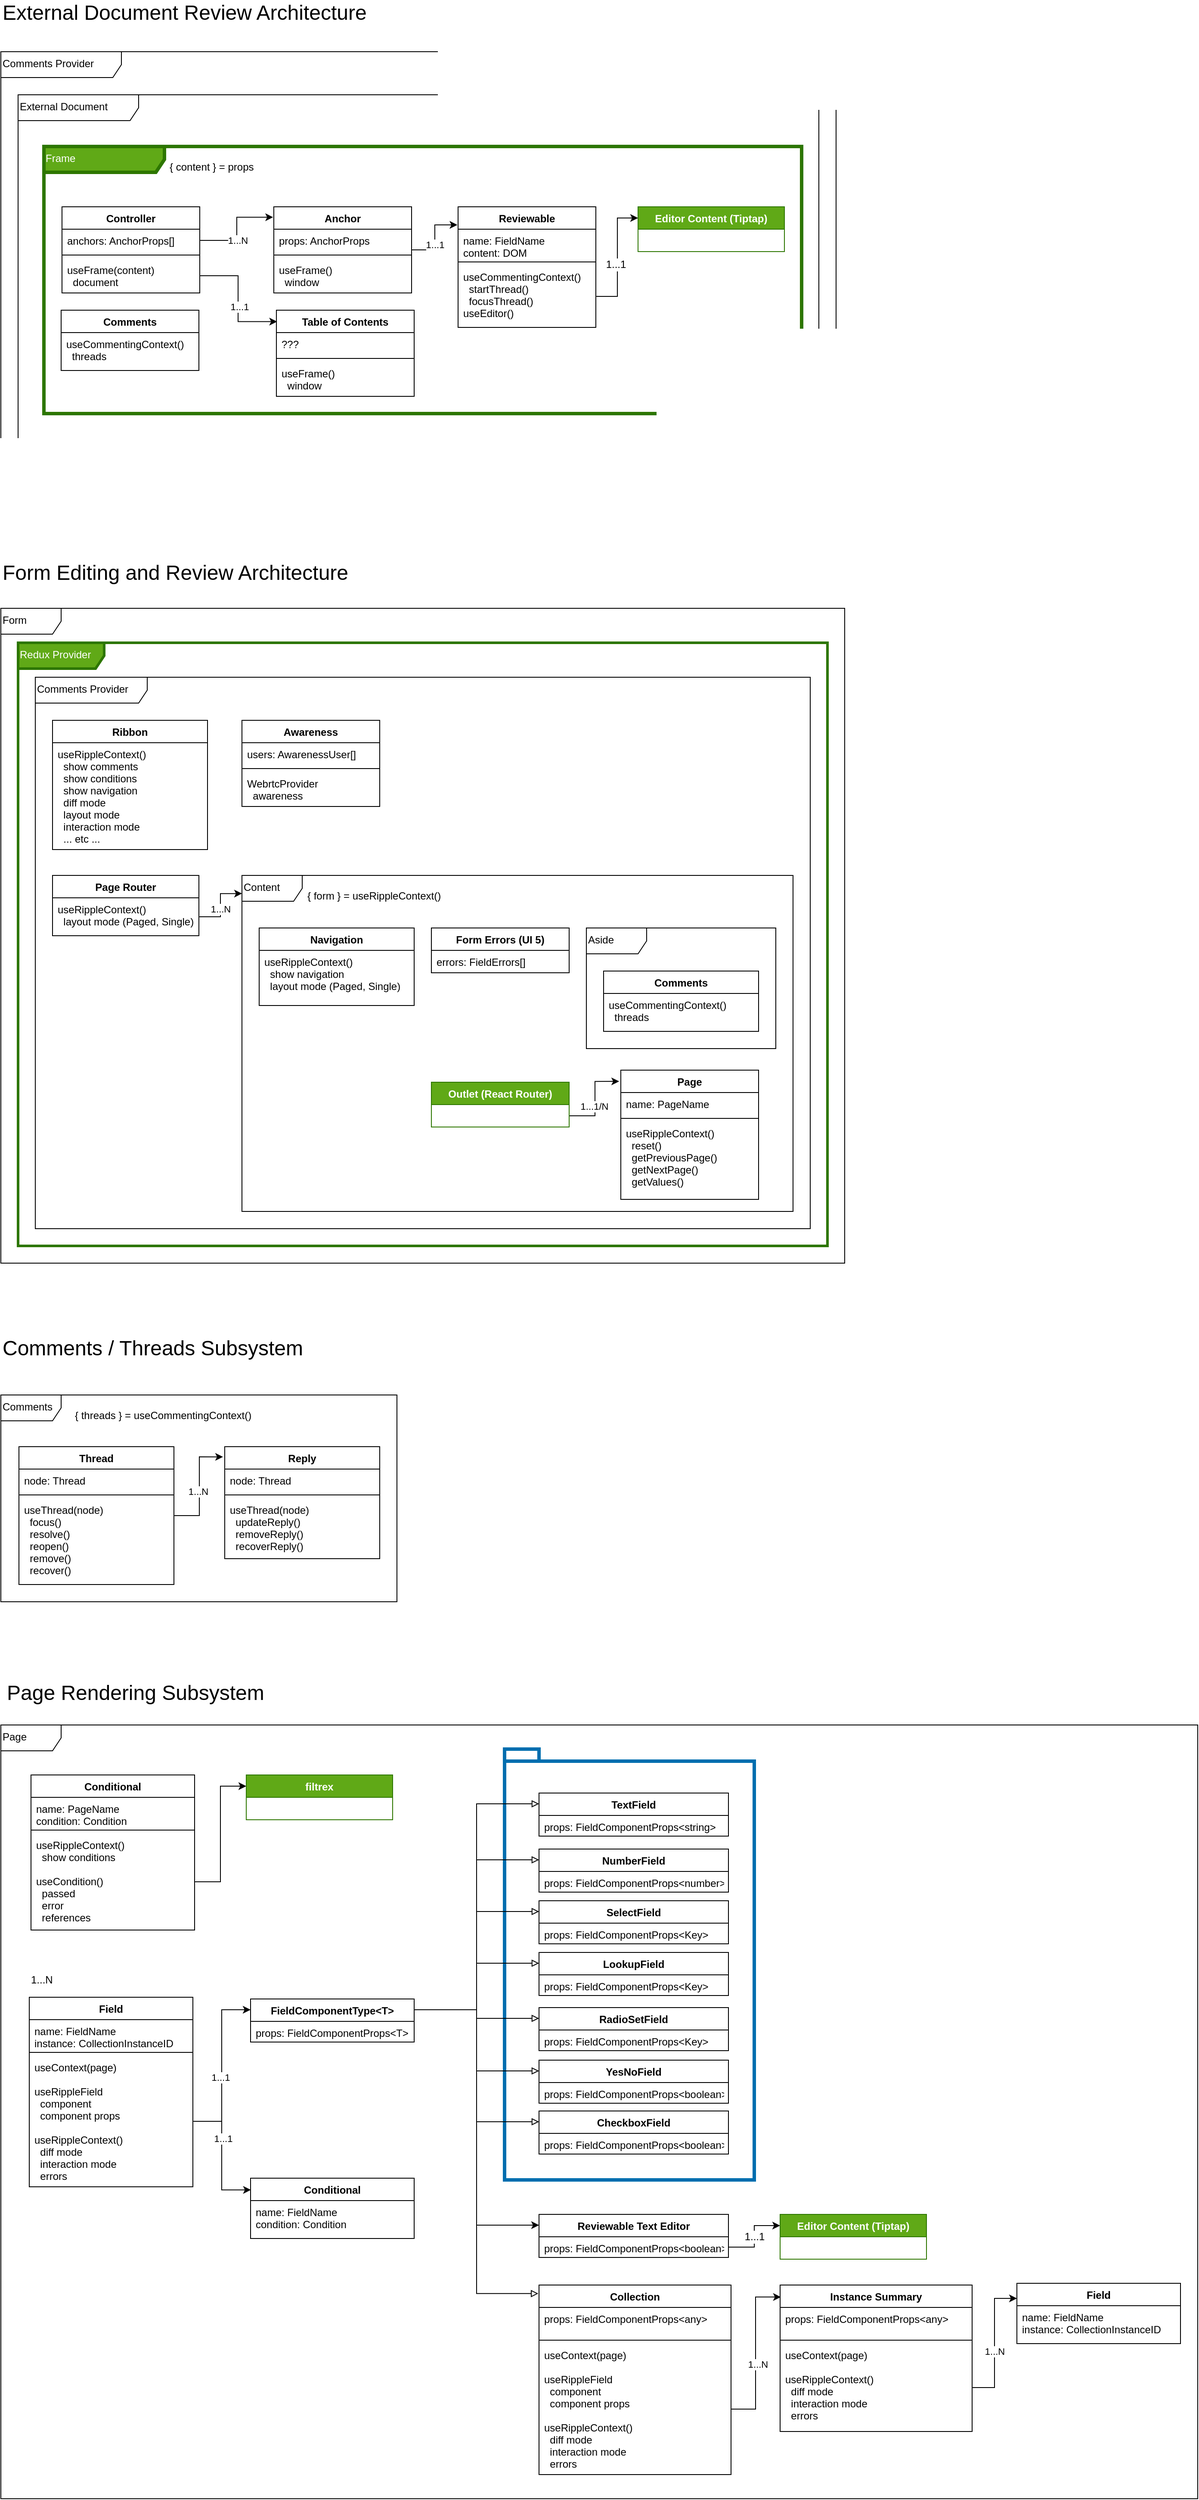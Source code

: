 <mxfile version="15.2.7" type="device"><diagram id="C5RBs43oDa-KdzZeNtuy" name="Page-1"><mxGraphModel dx="4740" dy="2740" grid="1" gridSize="10" guides="1" tooltips="1" connect="1" arrows="1" fold="1" page="1" pageScale="1" pageWidth="827" pageHeight="1169" background="none" math="0" shadow="0"><root><mxCell id="WIyWlLk6GJQsqaUBKTNV-0"/><mxCell id="WIyWlLk6GJQsqaUBKTNV-1" parent="WIyWlLk6GJQsqaUBKTNV-0"/><mxCell id="ZjTMR5Ho5uTUKpfDbm1k-200" value="Page" style="shape=umlFrame;whiteSpace=wrap;html=1;align=left;verticalAlign=top;width=70;height=30;" vertex="1" parent="WIyWlLk6GJQsqaUBKTNV-1"><mxGeometry x="30" y="2072" width="1390" height="898" as="geometry"/></mxCell><mxCell id="ZjTMR5Ho5uTUKpfDbm1k-82" value="Form" style="shape=umlFrame;whiteSpace=wrap;html=1;align=left;verticalAlign=top;width=70;height=30;" vertex="1" parent="WIyWlLk6GJQsqaUBKTNV-1"><mxGeometry x="30" y="776" width="980" height="760" as="geometry"/></mxCell><mxCell id="ZjTMR5Ho5uTUKpfDbm1k-89" value="Redux Provider" style="shape=umlFrame;whiteSpace=wrap;html=1;align=left;verticalAlign=top;width=100;height=30;fillColor=#60a917;strokeColor=#2D7600;fontColor=#ffffff;strokeWidth=3;" vertex="1" parent="WIyWlLk6GJQsqaUBKTNV-1"><mxGeometry x="50" y="816" width="940" height="700" as="geometry"/></mxCell><mxCell id="ZjTMR5Ho5uTUKpfDbm1k-90" value="Comments Provider" style="shape=umlFrame;whiteSpace=wrap;html=1;align=left;verticalAlign=top;width=130;height=30;" vertex="1" parent="WIyWlLk6GJQsqaUBKTNV-1"><mxGeometry x="70" y="856" width="900" height="640" as="geometry"/></mxCell><mxCell id="ZjTMR5Ho5uTUKpfDbm1k-80" value="Content" style="shape=umlFrame;whiteSpace=wrap;html=1;align=left;verticalAlign=top;width=70;height=30;" vertex="1" parent="WIyWlLk6GJQsqaUBKTNV-1"><mxGeometry x="310" y="1086" width="640" height="390" as="geometry"/></mxCell><mxCell id="ZjTMR5Ho5uTUKpfDbm1k-152" value="Research UI" style="shape=folder;fontStyle=1;spacingTop=10;tabWidth=40;tabHeight=14;tabPosition=left;html=1;strokeWidth=4;align=left;verticalAlign=top;fillColor=none;strokeColor=#006EAF;fontColor=#ffffff;" vertex="1" parent="WIyWlLk6GJQsqaUBKTNV-1"><mxGeometry x="615" y="2100" width="290" height="500" as="geometry"/></mxCell><mxCell id="ZjTMR5Ho5uTUKpfDbm1k-56" value="Comments Provider" style="shape=umlFrame;whiteSpace=wrap;html=1;align=left;verticalAlign=top;width=140;height=30;" vertex="1" parent="WIyWlLk6GJQsqaUBKTNV-1"><mxGeometry x="30" y="130" width="970" height="520" as="geometry"/></mxCell><mxCell id="ZjTMR5Ho5uTUKpfDbm1k-34" value="External Document" style="shape=umlFrame;whiteSpace=wrap;html=1;align=left;verticalAlign=top;width=140;height=30;" vertex="1" parent="WIyWlLk6GJQsqaUBKTNV-1"><mxGeometry x="50" y="180" width="930" height="450" as="geometry"/></mxCell><mxCell id="ZjTMR5Ho5uTUKpfDbm1k-36" value="Frame" style="shape=umlFrame;whiteSpace=wrap;html=1;align=left;verticalAlign=top;width=140;height=30;fillColor=#60a917;strokeColor=#2D7600;fontColor=#ffffff;strokeWidth=4;swimlaneFillColor=none;" vertex="1" parent="WIyWlLk6GJQsqaUBKTNV-1"><mxGeometry x="80" y="240" width="880" height="310" as="geometry"/></mxCell><mxCell id="ZjTMR5Ho5uTUKpfDbm1k-32" value="Comments" style="shape=umlFrame;whiteSpace=wrap;html=1;align=left;verticalAlign=top;width=70;height=30;" vertex="1" parent="WIyWlLk6GJQsqaUBKTNV-1"><mxGeometry x="30" y="1689" width="460" height="240" as="geometry"/></mxCell><mxCell id="ZjTMR5Ho5uTUKpfDbm1k-54" style="edgeStyle=orthogonalEdgeStyle;rounded=0;orthogonalLoop=1;jettySize=auto;html=1;entryX=-0.005;entryY=0.15;entryDx=0;entryDy=0;entryPerimeter=0;" edge="1" parent="WIyWlLk6GJQsqaUBKTNV-1" source="ZjTMR5Ho5uTUKpfDbm1k-8" target="ZjTMR5Ho5uTUKpfDbm1k-50"><mxGeometry relative="1" as="geometry"/></mxCell><mxCell id="ZjTMR5Ho5uTUKpfDbm1k-55" value="1...1" style="edgeLabel;html=1;align=center;verticalAlign=middle;resizable=0;points=[];" vertex="1" connectable="0" parent="ZjTMR5Ho5uTUKpfDbm1k-54"><mxGeometry x="-0.199" relative="1" as="geometry"><mxPoint as="offset"/></mxGeometry></mxCell><mxCell id="ZjTMR5Ho5uTUKpfDbm1k-8" value="Anchor" style="swimlane;fontStyle=1;align=center;verticalAlign=top;childLayout=stackLayout;horizontal=1;startSize=26;horizontalStack=0;resizeParent=1;resizeParentMax=0;resizeLast=0;collapsible=1;marginBottom=0;" vertex="1" parent="WIyWlLk6GJQsqaUBKTNV-1"><mxGeometry x="347" y="310" width="160" height="100" as="geometry"/></mxCell><mxCell id="ZjTMR5Ho5uTUKpfDbm1k-9" value="props: AnchorProps" style="text;strokeColor=none;fillColor=none;align=left;verticalAlign=top;spacingLeft=4;spacingRight=4;overflow=hidden;rotatable=0;points=[[0,0.5],[1,0.5]];portConstraint=eastwest;" vertex="1" parent="ZjTMR5Ho5uTUKpfDbm1k-8"><mxGeometry y="26" width="160" height="26" as="geometry"/></mxCell><mxCell id="ZjTMR5Ho5uTUKpfDbm1k-10" value="" style="line;strokeWidth=1;fillColor=none;align=left;verticalAlign=middle;spacingTop=-1;spacingLeft=3;spacingRight=3;rotatable=0;labelPosition=right;points=[];portConstraint=eastwest;" vertex="1" parent="ZjTMR5Ho5uTUKpfDbm1k-8"><mxGeometry y="52" width="160" height="8" as="geometry"/></mxCell><mxCell id="ZjTMR5Ho5uTUKpfDbm1k-11" value="useFrame()&#10;  window&#10;" style="text;strokeColor=none;fillColor=none;align=left;verticalAlign=top;spacingLeft=4;spacingRight=4;overflow=hidden;rotatable=0;points=[[0,0.5],[1,0.5]];portConstraint=eastwest;" vertex="1" parent="ZjTMR5Ho5uTUKpfDbm1k-8"><mxGeometry y="60" width="160" height="40" as="geometry"/></mxCell><mxCell id="ZjTMR5Ho5uTUKpfDbm1k-14" value="Awareness" style="swimlane;fontStyle=1;align=center;verticalAlign=top;childLayout=stackLayout;horizontal=1;startSize=26;horizontalStack=0;resizeParent=1;resizeParentMax=0;resizeLast=0;collapsible=1;marginBottom=0;" vertex="1" parent="WIyWlLk6GJQsqaUBKTNV-1"><mxGeometry x="310" y="906" width="160" height="100" as="geometry"/></mxCell><mxCell id="ZjTMR5Ho5uTUKpfDbm1k-15" value="users: AwarenessUser[]" style="text;strokeColor=none;fillColor=none;align=left;verticalAlign=top;spacingLeft=4;spacingRight=4;overflow=hidden;rotatable=0;points=[[0,0.5],[1,0.5]];portConstraint=eastwest;" vertex="1" parent="ZjTMR5Ho5uTUKpfDbm1k-14"><mxGeometry y="26" width="160" height="26" as="geometry"/></mxCell><mxCell id="ZjTMR5Ho5uTUKpfDbm1k-16" value="" style="line;strokeWidth=1;fillColor=none;align=left;verticalAlign=middle;spacingTop=-1;spacingLeft=3;spacingRight=3;rotatable=0;labelPosition=right;points=[];portConstraint=eastwest;" vertex="1" parent="ZjTMR5Ho5uTUKpfDbm1k-14"><mxGeometry y="52" width="160" height="8" as="geometry"/></mxCell><mxCell id="ZjTMR5Ho5uTUKpfDbm1k-17" value="WebrtcProvider&#10;  awareness" style="text;strokeColor=none;fillColor=none;align=left;verticalAlign=top;spacingLeft=4;spacingRight=4;overflow=hidden;rotatable=0;points=[[0,0.5],[1,0.5]];portConstraint=eastwest;" vertex="1" parent="ZjTMR5Ho5uTUKpfDbm1k-14"><mxGeometry y="60" width="160" height="40" as="geometry"/></mxCell><mxCell id="ZjTMR5Ho5uTUKpfDbm1k-30" style="edgeStyle=orthogonalEdgeStyle;rounded=0;orthogonalLoop=1;jettySize=auto;html=1;entryX=-0.011;entryY=0.091;entryDx=0;entryDy=0;entryPerimeter=0;" edge="1" parent="WIyWlLk6GJQsqaUBKTNV-1" source="ZjTMR5Ho5uTUKpfDbm1k-22" target="ZjTMR5Ho5uTUKpfDbm1k-26"><mxGeometry relative="1" as="geometry"/></mxCell><mxCell id="ZjTMR5Ho5uTUKpfDbm1k-31" value="1...N" style="edgeLabel;html=1;align=center;verticalAlign=middle;resizable=0;points=[];" vertex="1" connectable="0" parent="ZjTMR5Ho5uTUKpfDbm1k-30"><mxGeometry x="-0.085" y="2" relative="1" as="geometry"><mxPoint as="offset"/></mxGeometry></mxCell><mxCell id="ZjTMR5Ho5uTUKpfDbm1k-22" value="Thread" style="swimlane;fontStyle=1;align=center;verticalAlign=top;childLayout=stackLayout;horizontal=1;startSize=26;horizontalStack=0;resizeParent=1;resizeParentMax=0;resizeLast=0;collapsible=1;marginBottom=0;" vertex="1" parent="WIyWlLk6GJQsqaUBKTNV-1"><mxGeometry x="51" y="1749" width="180" height="160" as="geometry"><mxRectangle x="150" y="585" width="160" height="26" as="alternateBounds"/></mxGeometry></mxCell><mxCell id="ZjTMR5Ho5uTUKpfDbm1k-23" value="node: Thread" style="text;strokeColor=none;fillColor=none;align=left;verticalAlign=top;spacingLeft=4;spacingRight=4;overflow=hidden;rotatable=0;points=[[0,0.5],[1,0.5]];portConstraint=eastwest;" vertex="1" parent="ZjTMR5Ho5uTUKpfDbm1k-22"><mxGeometry y="26" width="180" height="26" as="geometry"/></mxCell><mxCell id="ZjTMR5Ho5uTUKpfDbm1k-24" value="" style="line;strokeWidth=1;fillColor=none;align=left;verticalAlign=middle;spacingTop=-1;spacingLeft=3;spacingRight=3;rotatable=0;labelPosition=right;points=[];portConstraint=eastwest;" vertex="1" parent="ZjTMR5Ho5uTUKpfDbm1k-22"><mxGeometry y="52" width="180" height="8" as="geometry"/></mxCell><mxCell id="ZjTMR5Ho5uTUKpfDbm1k-25" value="useThread(node)&#10;  focus()&#10;  resolve()&#10;  reopen()&#10;  remove()&#10;  recover()" style="text;strokeColor=none;fillColor=none;align=left;verticalAlign=top;spacingLeft=4;spacingRight=4;overflow=hidden;rotatable=0;points=[[0,0.5],[1,0.5]];portConstraint=eastwest;" vertex="1" parent="ZjTMR5Ho5uTUKpfDbm1k-22"><mxGeometry y="60" width="180" height="100" as="geometry"/></mxCell><mxCell id="ZjTMR5Ho5uTUKpfDbm1k-26" value="Reply" style="swimlane;fontStyle=1;align=center;verticalAlign=top;childLayout=stackLayout;horizontal=1;startSize=26;horizontalStack=0;resizeParent=1;resizeParentMax=0;resizeLast=0;collapsible=1;marginBottom=0;" vertex="1" parent="WIyWlLk6GJQsqaUBKTNV-1"><mxGeometry x="290" y="1749" width="180" height="130" as="geometry"><mxRectangle x="150" y="585" width="160" height="26" as="alternateBounds"/></mxGeometry></mxCell><mxCell id="ZjTMR5Ho5uTUKpfDbm1k-27" value="node: Thread" style="text;strokeColor=none;fillColor=none;align=left;verticalAlign=top;spacingLeft=4;spacingRight=4;overflow=hidden;rotatable=0;points=[[0,0.5],[1,0.5]];portConstraint=eastwest;" vertex="1" parent="ZjTMR5Ho5uTUKpfDbm1k-26"><mxGeometry y="26" width="180" height="26" as="geometry"/></mxCell><mxCell id="ZjTMR5Ho5uTUKpfDbm1k-28" value="" style="line;strokeWidth=1;fillColor=none;align=left;verticalAlign=middle;spacingTop=-1;spacingLeft=3;spacingRight=3;rotatable=0;labelPosition=right;points=[];portConstraint=eastwest;" vertex="1" parent="ZjTMR5Ho5uTUKpfDbm1k-26"><mxGeometry y="52" width="180" height="8" as="geometry"/></mxCell><mxCell id="ZjTMR5Ho5uTUKpfDbm1k-29" value="useThread(node)&#10;  updateReply()&#10;  removeReply()&#10;  recoverReply()" style="text;strokeColor=none;fillColor=none;align=left;verticalAlign=top;spacingLeft=4;spacingRight=4;overflow=hidden;rotatable=0;points=[[0,0.5],[1,0.5]];portConstraint=eastwest;" vertex="1" parent="ZjTMR5Ho5uTUKpfDbm1k-26"><mxGeometry y="60" width="180" height="70" as="geometry"/></mxCell><mxCell id="ZjTMR5Ho5uTUKpfDbm1k-33" value="{ threads } = useCommentingContext()&#10;" style="text;strokeColor=none;fillColor=none;align=left;verticalAlign=top;spacingLeft=4;spacingRight=4;overflow=hidden;rotatable=0;points=[[0,0.5],[1,0.5]];portConstraint=eastwest;" vertex="1" parent="WIyWlLk6GJQsqaUBKTNV-1"><mxGeometry x="110" y="1699" width="220" height="30" as="geometry"/></mxCell><mxCell id="ZjTMR5Ho5uTUKpfDbm1k-37" value="Controller" style="swimlane;fontStyle=1;align=center;verticalAlign=top;childLayout=stackLayout;horizontal=1;startSize=26;horizontalStack=0;resizeParent=1;resizeParentMax=0;resizeLast=0;collapsible=1;marginBottom=0;" vertex="1" parent="WIyWlLk6GJQsqaUBKTNV-1"><mxGeometry x="101" y="310" width="160" height="100" as="geometry"/></mxCell><mxCell id="ZjTMR5Ho5uTUKpfDbm1k-38" value="anchors: AnchorProps[]" style="text;strokeColor=none;fillColor=none;align=left;verticalAlign=top;spacingLeft=4;spacingRight=4;overflow=hidden;rotatable=0;points=[[0,0.5],[1,0.5]];portConstraint=eastwest;" vertex="1" parent="ZjTMR5Ho5uTUKpfDbm1k-37"><mxGeometry y="26" width="160" height="26" as="geometry"/></mxCell><mxCell id="ZjTMR5Ho5uTUKpfDbm1k-39" value="" style="line;strokeWidth=1;fillColor=none;align=left;verticalAlign=middle;spacingTop=-1;spacingLeft=3;spacingRight=3;rotatable=0;labelPosition=right;points=[];portConstraint=eastwest;" vertex="1" parent="ZjTMR5Ho5uTUKpfDbm1k-37"><mxGeometry y="52" width="160" height="8" as="geometry"/></mxCell><mxCell id="ZjTMR5Ho5uTUKpfDbm1k-40" value="useFrame(content)&#10;  document" style="text;strokeColor=none;fillColor=none;align=left;verticalAlign=top;spacingLeft=4;spacingRight=4;overflow=hidden;rotatable=0;points=[[0,0.5],[1,0.5]];portConstraint=eastwest;" vertex="1" parent="ZjTMR5Ho5uTUKpfDbm1k-37"><mxGeometry y="60" width="160" height="40" as="geometry"/></mxCell><mxCell id="ZjTMR5Ho5uTUKpfDbm1k-41" value="Comments" style="swimlane;fontStyle=1;align=center;verticalAlign=top;childLayout=stackLayout;horizontal=1;startSize=26;horizontalStack=0;resizeParent=1;resizeParentMax=0;resizeLast=0;collapsible=1;marginBottom=0;" vertex="1" parent="WIyWlLk6GJQsqaUBKTNV-1"><mxGeometry x="100" y="430" width="160" height="70" as="geometry"><mxRectangle x="150" y="585" width="160" height="26" as="alternateBounds"/></mxGeometry></mxCell><mxCell id="ZjTMR5Ho5uTUKpfDbm1k-44" value="useCommentingContext()&#10;  threads" style="text;strokeColor=none;fillColor=none;align=left;verticalAlign=top;spacingLeft=4;spacingRight=4;overflow=hidden;rotatable=0;points=[[0,0.5],[1,0.5]];portConstraint=eastwest;" vertex="1" parent="ZjTMR5Ho5uTUKpfDbm1k-41"><mxGeometry y="26" width="160" height="44" as="geometry"/></mxCell><mxCell id="ZjTMR5Ho5uTUKpfDbm1k-47" style="edgeStyle=orthogonalEdgeStyle;rounded=0;orthogonalLoop=1;jettySize=auto;html=1;exitX=1;exitY=0.5;exitDx=0;exitDy=0;entryX=-0.005;entryY=0.121;entryDx=0;entryDy=0;entryPerimeter=0;" edge="1" parent="WIyWlLk6GJQsqaUBKTNV-1" source="ZjTMR5Ho5uTUKpfDbm1k-38" target="ZjTMR5Ho5uTUKpfDbm1k-8"><mxGeometry relative="1" as="geometry"/></mxCell><mxCell id="ZjTMR5Ho5uTUKpfDbm1k-49" value="1...N" style="edgeLabel;html=1;align=center;verticalAlign=middle;resizable=0;points=[];" vertex="1" connectable="0" parent="ZjTMR5Ho5uTUKpfDbm1k-47"><mxGeometry x="-0.23" y="-1" relative="1" as="geometry"><mxPoint as="offset"/></mxGeometry></mxCell><mxCell id="ZjTMR5Ho5uTUKpfDbm1k-50" value="Reviewable" style="swimlane;fontStyle=1;align=center;verticalAlign=top;childLayout=stackLayout;horizontal=1;startSize=26;horizontalStack=0;resizeParent=1;resizeParentMax=0;resizeLast=0;collapsible=1;marginBottom=0;" vertex="1" parent="WIyWlLk6GJQsqaUBKTNV-1"><mxGeometry x="561" y="310" width="160" height="140" as="geometry"/></mxCell><mxCell id="ZjTMR5Ho5uTUKpfDbm1k-51" value="name: FieldName&#10;content: DOM" style="text;strokeColor=none;fillColor=none;align=left;verticalAlign=top;spacingLeft=4;spacingRight=4;overflow=hidden;rotatable=0;points=[[0,0.5],[1,0.5]];portConstraint=eastwest;" vertex="1" parent="ZjTMR5Ho5uTUKpfDbm1k-50"><mxGeometry y="26" width="160" height="34" as="geometry"/></mxCell><mxCell id="ZjTMR5Ho5uTUKpfDbm1k-52" value="" style="line;strokeWidth=1;fillColor=none;align=left;verticalAlign=middle;spacingTop=-1;spacingLeft=3;spacingRight=3;rotatable=0;labelPosition=right;points=[];portConstraint=eastwest;" vertex="1" parent="ZjTMR5Ho5uTUKpfDbm1k-50"><mxGeometry y="60" width="160" height="8" as="geometry"/></mxCell><mxCell id="ZjTMR5Ho5uTUKpfDbm1k-53" value="useCommentingContext()&#10;  startThread()&#10;  focusThread()&#10;useEditor()&#10;&#10;" style="text;strokeColor=none;fillColor=none;align=left;verticalAlign=top;spacingLeft=4;spacingRight=4;overflow=hidden;rotatable=0;points=[[0,0.5],[1,0.5]];portConstraint=eastwest;" vertex="1" parent="ZjTMR5Ho5uTUKpfDbm1k-50"><mxGeometry y="68" width="160" height="72" as="geometry"/></mxCell><mxCell id="ZjTMR5Ho5uTUKpfDbm1k-58" value="Table of Contents" style="swimlane;fontStyle=1;align=center;verticalAlign=top;childLayout=stackLayout;horizontal=1;startSize=26;horizontalStack=0;resizeParent=1;resizeParentMax=0;resizeLast=0;collapsible=1;marginBottom=0;" vertex="1" parent="WIyWlLk6GJQsqaUBKTNV-1"><mxGeometry x="350" y="430" width="160" height="100" as="geometry"/></mxCell><mxCell id="ZjTMR5Ho5uTUKpfDbm1k-59" value="???" style="text;strokeColor=none;fillColor=none;align=left;verticalAlign=top;spacingLeft=4;spacingRight=4;overflow=hidden;rotatable=0;points=[[0,0.5],[1,0.5]];portConstraint=eastwest;" vertex="1" parent="ZjTMR5Ho5uTUKpfDbm1k-58"><mxGeometry y="26" width="160" height="26" as="geometry"/></mxCell><mxCell id="ZjTMR5Ho5uTUKpfDbm1k-60" value="" style="line;strokeWidth=1;fillColor=none;align=left;verticalAlign=middle;spacingTop=-1;spacingLeft=3;spacingRight=3;rotatable=0;labelPosition=right;points=[];portConstraint=eastwest;" vertex="1" parent="ZjTMR5Ho5uTUKpfDbm1k-58"><mxGeometry y="52" width="160" height="8" as="geometry"/></mxCell><mxCell id="ZjTMR5Ho5uTUKpfDbm1k-61" value="useFrame()&#10;  window&#10;" style="text;strokeColor=none;fillColor=none;align=left;verticalAlign=top;spacingLeft=4;spacingRight=4;overflow=hidden;rotatable=0;points=[[0,0.5],[1,0.5]];portConstraint=eastwest;" vertex="1" parent="ZjTMR5Ho5uTUKpfDbm1k-58"><mxGeometry y="60" width="160" height="40" as="geometry"/></mxCell><mxCell id="ZjTMR5Ho5uTUKpfDbm1k-62" style="edgeStyle=orthogonalEdgeStyle;rounded=0;orthogonalLoop=1;jettySize=auto;html=1;entryX=0.005;entryY=0.133;entryDx=0;entryDy=0;entryPerimeter=0;" edge="1" parent="WIyWlLk6GJQsqaUBKTNV-1" source="ZjTMR5Ho5uTUKpfDbm1k-40" target="ZjTMR5Ho5uTUKpfDbm1k-58"><mxGeometry relative="1" as="geometry"/></mxCell><mxCell id="ZjTMR5Ho5uTUKpfDbm1k-63" value="1...1" style="edgeLabel;html=1;align=center;verticalAlign=middle;resizable=0;points=[];" vertex="1" connectable="0" parent="ZjTMR5Ho5uTUKpfDbm1k-62"><mxGeometry x="0.122" y="1" relative="1" as="geometry"><mxPoint as="offset"/></mxGeometry></mxCell><mxCell id="ZjTMR5Ho5uTUKpfDbm1k-64" value="{ content } = props&#10;" style="text;strokeColor=none;fillColor=none;align=left;verticalAlign=top;spacingLeft=4;spacingRight=4;overflow=hidden;rotatable=0;points=[[0,0.5],[1,0.5]];portConstraint=eastwest;" vertex="1" parent="WIyWlLk6GJQsqaUBKTNV-1"><mxGeometry x="220" y="250" width="220" height="30" as="geometry"/></mxCell><mxCell id="ZjTMR5Ho5uTUKpfDbm1k-71" value="Form Errors (UI 5)" style="swimlane;fontStyle=1;align=center;verticalAlign=top;childLayout=stackLayout;horizontal=1;startSize=26;horizontalStack=0;resizeParent=1;resizeParentMax=0;resizeLast=0;collapsible=1;marginBottom=0;" vertex="1" parent="WIyWlLk6GJQsqaUBKTNV-1"><mxGeometry x="530" y="1147" width="160" height="52" as="geometry"/></mxCell><mxCell id="ZjTMR5Ho5uTUKpfDbm1k-72" value="errors: FieldErrors[]" style="text;strokeColor=none;fillColor=none;align=left;verticalAlign=top;spacingLeft=4;spacingRight=4;overflow=hidden;rotatable=0;points=[[0,0.5],[1,0.5]];portConstraint=eastwest;" vertex="1" parent="ZjTMR5Ho5uTUKpfDbm1k-71"><mxGeometry y="26" width="160" height="26" as="geometry"/></mxCell><mxCell id="ZjTMR5Ho5uTUKpfDbm1k-166" style="edgeStyle=orthogonalEdgeStyle;rounded=0;orthogonalLoop=1;jettySize=auto;html=1;exitX=1;exitY=0.75;exitDx=0;exitDy=0;entryX=-0.012;entryY=0.087;entryDx=0;entryDy=0;endArrow=classic;endFill=1;entryPerimeter=0;" edge="1" parent="WIyWlLk6GJQsqaUBKTNV-1" source="ZjTMR5Ho5uTUKpfDbm1k-75" target="ZjTMR5Ho5uTUKpfDbm1k-194"><mxGeometry relative="1" as="geometry"><mxPoint x="740" y="1335" as="targetPoint"/></mxGeometry></mxCell><mxCell id="ZjTMR5Ho5uTUKpfDbm1k-167" value="1...1/N" style="edgeLabel;html=1;align=center;verticalAlign=middle;resizable=0;points=[];" vertex="1" connectable="0" parent="ZjTMR5Ho5uTUKpfDbm1k-166"><mxGeometry x="-0.158" y="1" relative="1" as="geometry"><mxPoint as="offset"/></mxGeometry></mxCell><mxCell id="ZjTMR5Ho5uTUKpfDbm1k-75" value="Outlet (React Router)" style="swimlane;fontStyle=1;align=center;verticalAlign=top;childLayout=stackLayout;horizontal=1;startSize=26;horizontalStack=0;resizeParent=1;resizeParentMax=0;resizeLast=0;collapsible=1;marginBottom=0;fillColor=#60a917;strokeColor=#2D7600;fontColor=#ffffff;" vertex="1" parent="WIyWlLk6GJQsqaUBKTNV-1"><mxGeometry x="530" y="1326" width="160" height="52" as="geometry"/></mxCell><mxCell id="ZjTMR5Ho5uTUKpfDbm1k-77" value="Aside" style="shape=umlFrame;whiteSpace=wrap;html=1;align=left;verticalAlign=top;width=70;height=30;" vertex="1" parent="WIyWlLk6GJQsqaUBKTNV-1"><mxGeometry x="710" y="1147" width="220" height="140" as="geometry"/></mxCell><mxCell id="ZjTMR5Ho5uTUKpfDbm1k-78" value="Comments" style="swimlane;fontStyle=1;align=center;verticalAlign=top;childLayout=stackLayout;horizontal=1;startSize=26;horizontalStack=0;resizeParent=1;resizeParentMax=0;resizeLast=0;collapsible=1;marginBottom=0;" vertex="1" parent="WIyWlLk6GJQsqaUBKTNV-1"><mxGeometry x="730" y="1197" width="180" height="70" as="geometry"><mxRectangle x="150" y="585" width="160" height="26" as="alternateBounds"/></mxGeometry></mxCell><mxCell id="ZjTMR5Ho5uTUKpfDbm1k-79" value="useCommentingContext()&#10;  threads" style="text;strokeColor=none;fillColor=none;align=left;verticalAlign=top;spacingLeft=4;spacingRight=4;overflow=hidden;rotatable=0;points=[[0,0.5],[1,0.5]];portConstraint=eastwest;" vertex="1" parent="ZjTMR5Ho5uTUKpfDbm1k-78"><mxGeometry y="26" width="180" height="44" as="geometry"/></mxCell><mxCell id="ZjTMR5Ho5uTUKpfDbm1k-81" value="{ form } = useRippleContext()" style="text;strokeColor=none;fillColor=none;align=left;verticalAlign=top;spacingLeft=4;spacingRight=4;overflow=hidden;rotatable=0;points=[[0,0.5],[1,0.5]];portConstraint=eastwest;" vertex="1" parent="WIyWlLk6GJQsqaUBKTNV-1"><mxGeometry x="380" y="1096" width="220" height="30" as="geometry"/></mxCell><mxCell id="ZjTMR5Ho5uTUKpfDbm1k-97" value="Field" style="swimlane;fontStyle=1;align=center;verticalAlign=top;childLayout=stackLayout;horizontal=1;startSize=26;horizontalStack=0;resizeParent=1;resizeParentMax=0;resizeLast=0;collapsible=1;marginBottom=0;" vertex="1" parent="WIyWlLk6GJQsqaUBKTNV-1"><mxGeometry x="63" y="2388" width="190" height="220" as="geometry"/></mxCell><mxCell id="ZjTMR5Ho5uTUKpfDbm1k-98" value="name: FieldName&#10;instance: CollectionInstanceID" style="text;strokeColor=none;fillColor=none;align=left;verticalAlign=top;spacingLeft=4;spacingRight=4;overflow=hidden;rotatable=0;points=[[0,0.5],[1,0.5]];portConstraint=eastwest;" vertex="1" parent="ZjTMR5Ho5uTUKpfDbm1k-97"><mxGeometry y="26" width="190" height="34" as="geometry"/></mxCell><mxCell id="ZjTMR5Ho5uTUKpfDbm1k-99" value="" style="line;strokeWidth=1;fillColor=none;align=left;verticalAlign=middle;spacingTop=-1;spacingLeft=3;spacingRight=3;rotatable=0;labelPosition=right;points=[];portConstraint=eastwest;" vertex="1" parent="ZjTMR5Ho5uTUKpfDbm1k-97"><mxGeometry y="60" width="190" height="8" as="geometry"/></mxCell><mxCell id="ZjTMR5Ho5uTUKpfDbm1k-100" value="useContext(page)&#10;&#10;useRippleField&#10;  component&#10;  component props&#10;&#10;useRippleContext()&#10;  diff mode&#10;  interaction mode&#10;  errors" style="text;strokeColor=none;fillColor=none;align=left;verticalAlign=top;spacingLeft=4;spacingRight=4;overflow=hidden;rotatable=0;points=[[0,0.5],[1,0.5]];portConstraint=eastwest;" vertex="1" parent="ZjTMR5Ho5uTUKpfDbm1k-97"><mxGeometry y="68" width="190" height="152" as="geometry"/></mxCell><mxCell id="ZjTMR5Ho5uTUKpfDbm1k-122" style="edgeStyle=orthogonalEdgeStyle;rounded=0;orthogonalLoop=1;jettySize=auto;html=1;exitX=1;exitY=0.25;exitDx=0;exitDy=0;entryX=0;entryY=0.25;entryDx=0;entryDy=0;endArrow=block;endFill=0;" edge="1" parent="WIyWlLk6GJQsqaUBKTNV-1" source="ZjTMR5Ho5uTUKpfDbm1k-101" target="ZjTMR5Ho5uTUKpfDbm1k-106"><mxGeometry relative="1" as="geometry"/></mxCell><mxCell id="ZjTMR5Ho5uTUKpfDbm1k-123" style="edgeStyle=orthogonalEdgeStyle;rounded=0;orthogonalLoop=1;jettySize=auto;html=1;exitX=1;exitY=0.25;exitDx=0;exitDy=0;entryX=0;entryY=0.25;entryDx=0;entryDy=0;endArrow=block;endFill=0;" edge="1" parent="WIyWlLk6GJQsqaUBKTNV-1" source="ZjTMR5Ho5uTUKpfDbm1k-101" target="ZjTMR5Ho5uTUKpfDbm1k-108"><mxGeometry relative="1" as="geometry"/></mxCell><mxCell id="ZjTMR5Ho5uTUKpfDbm1k-124" style="edgeStyle=orthogonalEdgeStyle;rounded=0;orthogonalLoop=1;jettySize=auto;html=1;exitX=1;exitY=0.25;exitDx=0;exitDy=0;entryX=0;entryY=0.25;entryDx=0;entryDy=0;endArrow=block;endFill=0;" edge="1" parent="WIyWlLk6GJQsqaUBKTNV-1" source="ZjTMR5Ho5uTUKpfDbm1k-101" target="ZjTMR5Ho5uTUKpfDbm1k-110"><mxGeometry relative="1" as="geometry"/></mxCell><mxCell id="ZjTMR5Ho5uTUKpfDbm1k-125" style="edgeStyle=orthogonalEdgeStyle;rounded=0;orthogonalLoop=1;jettySize=auto;html=1;exitX=1;exitY=0.25;exitDx=0;exitDy=0;entryX=0;entryY=0.25;entryDx=0;entryDy=0;endArrow=block;endFill=0;" edge="1" parent="WIyWlLk6GJQsqaUBKTNV-1" source="ZjTMR5Ho5uTUKpfDbm1k-101" target="ZjTMR5Ho5uTUKpfDbm1k-114"><mxGeometry relative="1" as="geometry"/></mxCell><mxCell id="ZjTMR5Ho5uTUKpfDbm1k-126" style="edgeStyle=orthogonalEdgeStyle;rounded=0;orthogonalLoop=1;jettySize=auto;html=1;exitX=1;exitY=0.25;exitDx=0;exitDy=0;entryX=0;entryY=0.25;entryDx=0;entryDy=0;endArrow=block;endFill=0;" edge="1" parent="WIyWlLk6GJQsqaUBKTNV-1" source="ZjTMR5Ho5uTUKpfDbm1k-101" target="ZjTMR5Ho5uTUKpfDbm1k-118"><mxGeometry relative="1" as="geometry"/></mxCell><mxCell id="ZjTMR5Ho5uTUKpfDbm1k-127" style="edgeStyle=orthogonalEdgeStyle;rounded=0;orthogonalLoop=1;jettySize=auto;html=1;exitX=1;exitY=0.25;exitDx=0;exitDy=0;entryX=0;entryY=0.25;entryDx=0;entryDy=0;endArrow=block;endFill=0;" edge="1" parent="WIyWlLk6GJQsqaUBKTNV-1" source="ZjTMR5Ho5uTUKpfDbm1k-101" target="ZjTMR5Ho5uTUKpfDbm1k-116"><mxGeometry relative="1" as="geometry"/></mxCell><mxCell id="ZjTMR5Ho5uTUKpfDbm1k-128" style="edgeStyle=orthogonalEdgeStyle;rounded=0;orthogonalLoop=1;jettySize=auto;html=1;exitX=1;exitY=0.25;exitDx=0;exitDy=0;entryX=0;entryY=0.25;entryDx=0;entryDy=0;endArrow=block;endFill=0;" edge="1" parent="WIyWlLk6GJQsqaUBKTNV-1" source="ZjTMR5Ho5uTUKpfDbm1k-101" target="ZjTMR5Ho5uTUKpfDbm1k-120"><mxGeometry relative="1" as="geometry"/></mxCell><mxCell id="ZjTMR5Ho5uTUKpfDbm1k-151" style="edgeStyle=orthogonalEdgeStyle;rounded=0;orthogonalLoop=1;jettySize=auto;html=1;exitX=1;exitY=0.25;exitDx=0;exitDy=0;entryX=-0.004;entryY=0.045;entryDx=0;entryDy=0;entryPerimeter=0;endArrow=block;endFill=0;" edge="1" parent="WIyWlLk6GJQsqaUBKTNV-1" source="ZjTMR5Ho5uTUKpfDbm1k-101" target="ZjTMR5Ho5uTUKpfDbm1k-135"><mxGeometry relative="1" as="geometry"/></mxCell><mxCell id="ZjTMR5Ho5uTUKpfDbm1k-223" style="edgeStyle=orthogonalEdgeStyle;rounded=0;orthogonalLoop=1;jettySize=auto;html=1;exitX=1;exitY=0.25;exitDx=0;exitDy=0;entryX=0;entryY=0.25;entryDx=0;entryDy=0;fontSize=12;endArrow=classic;endFill=1;" edge="1" parent="WIyWlLk6GJQsqaUBKTNV-1" source="ZjTMR5Ho5uTUKpfDbm1k-101" target="ZjTMR5Ho5uTUKpfDbm1k-219"><mxGeometry relative="1" as="geometry"/></mxCell><mxCell id="ZjTMR5Ho5uTUKpfDbm1k-101" value="FieldComponentType&lt;T&gt;" style="swimlane;fontStyle=1;align=center;verticalAlign=top;childLayout=stackLayout;horizontal=1;startSize=26;horizontalStack=0;resizeParent=1;resizeParentMax=0;resizeLast=0;collapsible=1;marginBottom=0;" vertex="1" parent="WIyWlLk6GJQsqaUBKTNV-1"><mxGeometry x="320" y="2390" width="190" height="50" as="geometry"/></mxCell><mxCell id="ZjTMR5Ho5uTUKpfDbm1k-102" value="props: FieldComponentProps&lt;T&gt;" style="text;strokeColor=none;fillColor=none;align=left;verticalAlign=top;spacingLeft=4;spacingRight=4;overflow=hidden;rotatable=0;points=[[0,0.5],[1,0.5]];portConstraint=eastwest;" vertex="1" parent="ZjTMR5Ho5uTUKpfDbm1k-101"><mxGeometry y="26" width="190" height="24" as="geometry"/></mxCell><mxCell id="ZjTMR5Ho5uTUKpfDbm1k-106" value="TextField" style="swimlane;fontStyle=1;align=center;verticalAlign=top;childLayout=stackLayout;horizontal=1;startSize=26;horizontalStack=0;resizeParent=1;resizeParentMax=0;resizeLast=0;collapsible=1;marginBottom=0;" vertex="1" parent="WIyWlLk6GJQsqaUBKTNV-1"><mxGeometry x="655" y="2151" width="220" height="50" as="geometry"/></mxCell><mxCell id="ZjTMR5Ho5uTUKpfDbm1k-107" value="props: FieldComponentProps&lt;string&gt;" style="text;strokeColor=none;fillColor=none;align=left;verticalAlign=top;spacingLeft=4;spacingRight=4;overflow=hidden;rotatable=0;points=[[0,0.5],[1,0.5]];portConstraint=eastwest;" vertex="1" parent="ZjTMR5Ho5uTUKpfDbm1k-106"><mxGeometry y="26" width="220" height="24" as="geometry"/></mxCell><mxCell id="ZjTMR5Ho5uTUKpfDbm1k-108" value="NumberField" style="swimlane;fontStyle=1;align=center;verticalAlign=top;childLayout=stackLayout;horizontal=1;startSize=26;horizontalStack=0;resizeParent=1;resizeParentMax=0;resizeLast=0;collapsible=1;marginBottom=0;" vertex="1" parent="WIyWlLk6GJQsqaUBKTNV-1"><mxGeometry x="655" y="2216" width="220" height="50" as="geometry"/></mxCell><mxCell id="ZjTMR5Ho5uTUKpfDbm1k-109" value="props: FieldComponentProps&lt;number&gt;" style="text;strokeColor=none;fillColor=none;align=left;verticalAlign=top;spacingLeft=4;spacingRight=4;overflow=hidden;rotatable=0;points=[[0,0.5],[1,0.5]];portConstraint=eastwest;" vertex="1" parent="ZjTMR5Ho5uTUKpfDbm1k-108"><mxGeometry y="26" width="220" height="24" as="geometry"/></mxCell><mxCell id="ZjTMR5Ho5uTUKpfDbm1k-110" value="SelectField" style="swimlane;fontStyle=1;align=center;verticalAlign=top;childLayout=stackLayout;horizontal=1;startSize=26;horizontalStack=0;resizeParent=1;resizeParentMax=0;resizeLast=0;collapsible=1;marginBottom=0;" vertex="1" parent="WIyWlLk6GJQsqaUBKTNV-1"><mxGeometry x="655" y="2276" width="220" height="50" as="geometry"/></mxCell><mxCell id="ZjTMR5Ho5uTUKpfDbm1k-111" value="props: FieldComponentProps&lt;Key&gt;" style="text;strokeColor=none;fillColor=none;align=left;verticalAlign=top;spacingLeft=4;spacingRight=4;overflow=hidden;rotatable=0;points=[[0,0.5],[1,0.5]];portConstraint=eastwest;" vertex="1" parent="ZjTMR5Ho5uTUKpfDbm1k-110"><mxGeometry y="26" width="220" height="24" as="geometry"/></mxCell><mxCell id="ZjTMR5Ho5uTUKpfDbm1k-114" value="LookupField" style="swimlane;fontStyle=1;align=center;verticalAlign=top;childLayout=stackLayout;horizontal=1;startSize=26;horizontalStack=0;resizeParent=1;resizeParentMax=0;resizeLast=0;collapsible=1;marginBottom=0;" vertex="1" parent="WIyWlLk6GJQsqaUBKTNV-1"><mxGeometry x="655" y="2336" width="220" height="50" as="geometry"/></mxCell><mxCell id="ZjTMR5Ho5uTUKpfDbm1k-115" value="props: FieldComponentProps&lt;Key&gt;" style="text;strokeColor=none;fillColor=none;align=left;verticalAlign=top;spacingLeft=4;spacingRight=4;overflow=hidden;rotatable=0;points=[[0,0.5],[1,0.5]];portConstraint=eastwest;" vertex="1" parent="ZjTMR5Ho5uTUKpfDbm1k-114"><mxGeometry y="26" width="220" height="24" as="geometry"/></mxCell><mxCell id="ZjTMR5Ho5uTUKpfDbm1k-116" value="YesNoField" style="swimlane;fontStyle=1;align=center;verticalAlign=top;childLayout=stackLayout;horizontal=1;startSize=26;horizontalStack=0;resizeParent=1;resizeParentMax=0;resizeLast=0;collapsible=1;marginBottom=0;" vertex="1" parent="WIyWlLk6GJQsqaUBKTNV-1"><mxGeometry x="655" y="2461" width="220" height="50" as="geometry"/></mxCell><mxCell id="ZjTMR5Ho5uTUKpfDbm1k-117" value="props: FieldComponentProps&lt;boolean&gt;" style="text;strokeColor=none;fillColor=none;align=left;verticalAlign=top;spacingLeft=4;spacingRight=4;overflow=hidden;rotatable=0;points=[[0,0.5],[1,0.5]];portConstraint=eastwest;" vertex="1" parent="ZjTMR5Ho5uTUKpfDbm1k-116"><mxGeometry y="26" width="220" height="24" as="geometry"/></mxCell><mxCell id="ZjTMR5Ho5uTUKpfDbm1k-118" value="RadioSetField" style="swimlane;fontStyle=1;align=center;verticalAlign=top;childLayout=stackLayout;horizontal=1;startSize=26;horizontalStack=0;resizeParent=1;resizeParentMax=0;resizeLast=0;collapsible=1;marginBottom=0;" vertex="1" parent="WIyWlLk6GJQsqaUBKTNV-1"><mxGeometry x="655" y="2400" width="220" height="50" as="geometry"/></mxCell><mxCell id="ZjTMR5Ho5uTUKpfDbm1k-119" value="props: FieldComponentProps&lt;Key&gt;" style="text;strokeColor=none;fillColor=none;align=left;verticalAlign=top;spacingLeft=4;spacingRight=4;overflow=hidden;rotatable=0;points=[[0,0.5],[1,0.5]];portConstraint=eastwest;" vertex="1" parent="ZjTMR5Ho5uTUKpfDbm1k-118"><mxGeometry y="26" width="220" height="24" as="geometry"/></mxCell><mxCell id="ZjTMR5Ho5uTUKpfDbm1k-120" value="CheckboxField" style="swimlane;fontStyle=1;align=center;verticalAlign=top;childLayout=stackLayout;horizontal=1;startSize=26;horizontalStack=0;resizeParent=1;resizeParentMax=0;resizeLast=0;collapsible=1;marginBottom=0;" vertex="1" parent="WIyWlLk6GJQsqaUBKTNV-1"><mxGeometry x="655" y="2520" width="220" height="50" as="geometry"/></mxCell><mxCell id="ZjTMR5Ho5uTUKpfDbm1k-121" value="props: FieldComponentProps&lt;boolean&gt;" style="text;strokeColor=none;fillColor=none;align=left;verticalAlign=top;spacingLeft=4;spacingRight=4;overflow=hidden;rotatable=0;points=[[0,0.5],[1,0.5]];portConstraint=eastwest;" vertex="1" parent="ZjTMR5Ho5uTUKpfDbm1k-120"><mxGeometry y="26" width="220" height="24" as="geometry"/></mxCell><mxCell id="ZjTMR5Ho5uTUKpfDbm1k-129" style="edgeStyle=orthogonalEdgeStyle;rounded=0;orthogonalLoop=1;jettySize=auto;html=1;exitX=1;exitY=0.5;exitDx=0;exitDy=0;entryX=0;entryY=0.25;entryDx=0;entryDy=0;endArrow=classic;endFill=1;" edge="1" parent="WIyWlLk6GJQsqaUBKTNV-1" source="ZjTMR5Ho5uTUKpfDbm1k-100" target="ZjTMR5Ho5uTUKpfDbm1k-101"><mxGeometry relative="1" as="geometry"/></mxCell><mxCell id="ZjTMR5Ho5uTUKpfDbm1k-130" value="1...1" style="edgeLabel;html=1;align=center;verticalAlign=middle;resizable=0;points=[];" vertex="1" connectable="0" parent="ZjTMR5Ho5uTUKpfDbm1k-129"><mxGeometry x="-0.141" y="2" relative="1" as="geometry"><mxPoint as="offset"/></mxGeometry></mxCell><mxCell id="ZjTMR5Ho5uTUKpfDbm1k-135" value="Collection" style="swimlane;fontStyle=1;align=center;verticalAlign=top;childLayout=stackLayout;horizontal=1;startSize=26;horizontalStack=0;resizeParent=1;resizeParentMax=0;resizeLast=0;collapsible=1;marginBottom=0;" vertex="1" parent="WIyWlLk6GJQsqaUBKTNV-1"><mxGeometry x="655" y="2722" width="223" height="220" as="geometry"/></mxCell><mxCell id="ZjTMR5Ho5uTUKpfDbm1k-136" value="props: FieldComponentProps&lt;any&gt;" style="text;strokeColor=none;fillColor=none;align=left;verticalAlign=top;spacingLeft=4;spacingRight=4;overflow=hidden;rotatable=0;points=[[0,0.5],[1,0.5]];portConstraint=eastwest;" vertex="1" parent="ZjTMR5Ho5uTUKpfDbm1k-135"><mxGeometry y="26" width="223" height="34" as="geometry"/></mxCell><mxCell id="ZjTMR5Ho5uTUKpfDbm1k-137" value="" style="line;strokeWidth=1;fillColor=none;align=left;verticalAlign=middle;spacingTop=-1;spacingLeft=3;spacingRight=3;rotatable=0;labelPosition=right;points=[];portConstraint=eastwest;" vertex="1" parent="ZjTMR5Ho5uTUKpfDbm1k-135"><mxGeometry y="60" width="223" height="8" as="geometry"/></mxCell><mxCell id="ZjTMR5Ho5uTUKpfDbm1k-138" value="useContext(page)&#10;&#10;useRippleField&#10;  component&#10;  component props&#10;&#10;useRippleContext()&#10;  diff mode&#10;  interaction mode&#10;  errors" style="text;strokeColor=none;fillColor=none;align=left;verticalAlign=top;spacingLeft=4;spacingRight=4;overflow=hidden;rotatable=0;points=[[0,0.5],[1,0.5]];portConstraint=eastwest;" vertex="1" parent="ZjTMR5Ho5uTUKpfDbm1k-135"><mxGeometry y="68" width="223" height="152" as="geometry"/></mxCell><mxCell id="ZjTMR5Ho5uTUKpfDbm1k-139" value="Instance Summary" style="swimlane;fontStyle=1;align=center;verticalAlign=top;childLayout=stackLayout;horizontal=1;startSize=26;horizontalStack=0;resizeParent=1;resizeParentMax=0;resizeLast=0;collapsible=1;marginBottom=0;" vertex="1" parent="WIyWlLk6GJQsqaUBKTNV-1"><mxGeometry x="935" y="2722" width="223" height="170" as="geometry"/></mxCell><mxCell id="ZjTMR5Ho5uTUKpfDbm1k-140" value="props: FieldComponentProps&lt;any&gt;" style="text;strokeColor=none;fillColor=none;align=left;verticalAlign=top;spacingLeft=4;spacingRight=4;overflow=hidden;rotatable=0;points=[[0,0.5],[1,0.5]];portConstraint=eastwest;" vertex="1" parent="ZjTMR5Ho5uTUKpfDbm1k-139"><mxGeometry y="26" width="223" height="34" as="geometry"/></mxCell><mxCell id="ZjTMR5Ho5uTUKpfDbm1k-141" value="" style="line;strokeWidth=1;fillColor=none;align=left;verticalAlign=middle;spacingTop=-1;spacingLeft=3;spacingRight=3;rotatable=0;labelPosition=right;points=[];portConstraint=eastwest;" vertex="1" parent="ZjTMR5Ho5uTUKpfDbm1k-139"><mxGeometry y="60" width="223" height="8" as="geometry"/></mxCell><mxCell id="ZjTMR5Ho5uTUKpfDbm1k-142" value="useContext(page)&#10;&#10;useRippleContext()&#10;  diff mode&#10;  interaction mode&#10;  errors" style="text;strokeColor=none;fillColor=none;align=left;verticalAlign=top;spacingLeft=4;spacingRight=4;overflow=hidden;rotatable=0;points=[[0,0.5],[1,0.5]];portConstraint=eastwest;" vertex="1" parent="ZjTMR5Ho5uTUKpfDbm1k-139"><mxGeometry y="68" width="223" height="102" as="geometry"/></mxCell><mxCell id="ZjTMR5Ho5uTUKpfDbm1k-143" value="Field" style="swimlane;fontStyle=1;align=center;verticalAlign=top;childLayout=stackLayout;horizontal=1;startSize=26;horizontalStack=0;resizeParent=1;resizeParentMax=0;resizeLast=0;collapsible=1;marginBottom=0;" vertex="1" parent="WIyWlLk6GJQsqaUBKTNV-1"><mxGeometry x="1210" y="2720" width="190" height="70" as="geometry"/></mxCell><mxCell id="ZjTMR5Ho5uTUKpfDbm1k-144" value="name: FieldName&#10;instance: CollectionInstanceID" style="text;strokeColor=none;fillColor=none;align=left;verticalAlign=top;spacingLeft=4;spacingRight=4;overflow=hidden;rotatable=0;points=[[0,0.5],[1,0.5]];portConstraint=eastwest;" vertex="1" parent="ZjTMR5Ho5uTUKpfDbm1k-143"><mxGeometry y="26" width="190" height="44" as="geometry"/></mxCell><mxCell id="ZjTMR5Ho5uTUKpfDbm1k-147" style="edgeStyle=orthogonalEdgeStyle;rounded=0;orthogonalLoop=1;jettySize=auto;html=1;exitX=1;exitY=0.5;exitDx=0;exitDy=0;entryX=0;entryY=0.25;entryDx=0;entryDy=0;endArrow=classic;endFill=1;" edge="1" parent="WIyWlLk6GJQsqaUBKTNV-1" source="ZjTMR5Ho5uTUKpfDbm1k-142" target="ZjTMR5Ho5uTUKpfDbm1k-143"><mxGeometry relative="1" as="geometry"><mxPoint x="1205" y="2739.5" as="targetPoint"/></mxGeometry></mxCell><mxCell id="ZjTMR5Ho5uTUKpfDbm1k-148" value="1...N" style="edgeLabel;html=1;align=center;verticalAlign=middle;resizable=0;points=[];" vertex="1" connectable="0" parent="ZjTMR5Ho5uTUKpfDbm1k-147"><mxGeometry x="-0.109" y="1" relative="1" as="geometry"><mxPoint x="1" y="1" as="offset"/></mxGeometry></mxCell><mxCell id="ZjTMR5Ho5uTUKpfDbm1k-149" style="edgeStyle=orthogonalEdgeStyle;rounded=0;orthogonalLoop=1;jettySize=auto;html=1;exitX=1;exitY=0.5;exitDx=0;exitDy=0;entryX=0.004;entryY=0.082;entryDx=0;entryDy=0;entryPerimeter=0;endArrow=classic;endFill=1;" edge="1" parent="WIyWlLk6GJQsqaUBKTNV-1" source="ZjTMR5Ho5uTUKpfDbm1k-138" target="ZjTMR5Ho5uTUKpfDbm1k-139"><mxGeometry relative="1" as="geometry"/></mxCell><mxCell id="ZjTMR5Ho5uTUKpfDbm1k-150" value="1...N" style="edgeLabel;html=1;align=center;verticalAlign=middle;resizable=0;points=[];" vertex="1" connectable="0" parent="ZjTMR5Ho5uTUKpfDbm1k-149"><mxGeometry x="-0.14" y="-2" relative="1" as="geometry"><mxPoint as="offset"/></mxGeometry></mxCell><mxCell id="ZjTMR5Ho5uTUKpfDbm1k-154" value="Navigation" style="swimlane;fontStyle=1;align=center;verticalAlign=top;childLayout=stackLayout;horizontal=1;startSize=26;horizontalStack=0;resizeParent=1;resizeParentMax=0;resizeLast=0;collapsible=1;marginBottom=0;" vertex="1" parent="WIyWlLk6GJQsqaUBKTNV-1"><mxGeometry x="330" y="1147" width="180" height="90" as="geometry"><mxRectangle x="150" y="585" width="160" height="26" as="alternateBounds"/></mxGeometry></mxCell><mxCell id="ZjTMR5Ho5uTUKpfDbm1k-155" value="useRippleContext()&#10;  show navigation&#10;  layout mode (Paged, Single)" style="text;strokeColor=none;fillColor=none;align=left;verticalAlign=top;spacingLeft=4;spacingRight=4;overflow=hidden;rotatable=0;points=[[0,0.5],[1,0.5]];portConstraint=eastwest;" vertex="1" parent="ZjTMR5Ho5uTUKpfDbm1k-154"><mxGeometry y="26" width="180" height="64" as="geometry"/></mxCell><mxCell id="ZjTMR5Ho5uTUKpfDbm1k-156" value="Ribbon" style="swimlane;fontStyle=1;align=center;verticalAlign=top;childLayout=stackLayout;horizontal=1;startSize=26;horizontalStack=0;resizeParent=1;resizeParentMax=0;resizeLast=0;collapsible=1;marginBottom=0;" vertex="1" parent="WIyWlLk6GJQsqaUBKTNV-1"><mxGeometry x="90" y="906" width="180" height="150" as="geometry"><mxRectangle x="150" y="585" width="160" height="26" as="alternateBounds"/></mxGeometry></mxCell><mxCell id="ZjTMR5Ho5uTUKpfDbm1k-157" value="useRippleContext()&#10;  show comments&#10;  show conditions&#10;  show navigation&#10;  diff mode&#10;  layout mode&#10;  interaction mode&#10;  ... etc ..." style="text;strokeColor=none;fillColor=none;align=left;verticalAlign=top;spacingLeft=4;spacingRight=4;overflow=hidden;rotatable=0;points=[[0,0.5],[1,0.5]];portConstraint=eastwest;" vertex="1" parent="ZjTMR5Ho5uTUKpfDbm1k-156"><mxGeometry y="26" width="180" height="124" as="geometry"/></mxCell><mxCell id="ZjTMR5Ho5uTUKpfDbm1k-158" value="Page Router" style="swimlane;fontStyle=1;align=center;verticalAlign=top;childLayout=stackLayout;horizontal=1;startSize=26;horizontalStack=0;resizeParent=1;resizeParentMax=0;resizeLast=0;collapsible=1;marginBottom=0;" vertex="1" parent="WIyWlLk6GJQsqaUBKTNV-1"><mxGeometry x="90" y="1086" width="170" height="70" as="geometry"/></mxCell><mxCell id="ZjTMR5Ho5uTUKpfDbm1k-161" value="useRippleContext()&#10;  layout mode (Paged, Single)" style="text;strokeColor=none;fillColor=none;align=left;verticalAlign=top;spacingLeft=4;spacingRight=4;overflow=hidden;rotatable=0;points=[[0,0.5],[1,0.5]];portConstraint=eastwest;" vertex="1" parent="ZjTMR5Ho5uTUKpfDbm1k-158"><mxGeometry y="26" width="170" height="44" as="geometry"/></mxCell><mxCell id="ZjTMR5Ho5uTUKpfDbm1k-162" style="edgeStyle=orthogonalEdgeStyle;rounded=0;orthogonalLoop=1;jettySize=auto;html=1;exitX=1;exitY=0.5;exitDx=0;exitDy=0;entryX=0;entryY=0.054;entryDx=0;entryDy=0;entryPerimeter=0;endArrow=classic;endFill=1;" edge="1" parent="WIyWlLk6GJQsqaUBKTNV-1" source="ZjTMR5Ho5uTUKpfDbm1k-161" target="ZjTMR5Ho5uTUKpfDbm1k-80"><mxGeometry relative="1" as="geometry"/></mxCell><mxCell id="ZjTMR5Ho5uTUKpfDbm1k-163" value="1...N" style="edgeLabel;html=1;align=center;verticalAlign=middle;resizable=0;points=[];" vertex="1" connectable="0" parent="ZjTMR5Ho5uTUKpfDbm1k-162"><mxGeometry x="-0.103" relative="1" as="geometry"><mxPoint as="offset"/></mxGeometry></mxCell><mxCell id="ZjTMR5Ho5uTUKpfDbm1k-173" value="Conditional" style="swimlane;fontStyle=1;align=center;verticalAlign=top;childLayout=stackLayout;horizontal=1;startSize=26;horizontalStack=0;resizeParent=1;resizeParentMax=0;resizeLast=0;collapsible=1;marginBottom=0;" vertex="1" parent="WIyWlLk6GJQsqaUBKTNV-1"><mxGeometry x="320" y="2598" width="190" height="70" as="geometry"/></mxCell><mxCell id="ZjTMR5Ho5uTUKpfDbm1k-174" value="name: FieldName&#10;condition: Condition" style="text;strokeColor=none;fillColor=none;align=left;verticalAlign=top;spacingLeft=4;spacingRight=4;overflow=hidden;rotatable=0;points=[[0,0.5],[1,0.5]];portConstraint=eastwest;" vertex="1" parent="ZjTMR5Ho5uTUKpfDbm1k-173"><mxGeometry y="26" width="190" height="44" as="geometry"/></mxCell><mxCell id="ZjTMR5Ho5uTUKpfDbm1k-177" style="edgeStyle=orthogonalEdgeStyle;rounded=0;orthogonalLoop=1;jettySize=auto;html=1;exitX=1;exitY=0.5;exitDx=0;exitDy=0;entryX=0.002;entryY=0.194;entryDx=0;entryDy=0;entryPerimeter=0;endArrow=classic;endFill=1;" edge="1" parent="WIyWlLk6GJQsqaUBKTNV-1" source="ZjTMR5Ho5uTUKpfDbm1k-100" target="ZjTMR5Ho5uTUKpfDbm1k-173"><mxGeometry relative="1" as="geometry"/></mxCell><mxCell id="ZjTMR5Ho5uTUKpfDbm1k-178" value="1...1" style="edgeLabel;html=1;align=center;verticalAlign=middle;resizable=0;points=[];" vertex="1" connectable="0" parent="ZjTMR5Ho5uTUKpfDbm1k-177"><mxGeometry x="-0.263" y="1" relative="1" as="geometry"><mxPoint y="-1" as="offset"/></mxGeometry></mxCell><mxCell id="ZjTMR5Ho5uTUKpfDbm1k-189" value="External Document Review Architecture" style="text;html=1;align=left;verticalAlign=middle;resizable=0;points=[];autosize=1;strokeColor=none;fillColor=none;fontSize=24;" vertex="1" parent="WIyWlLk6GJQsqaUBKTNV-1"><mxGeometry x="30" y="70" width="440" height="30" as="geometry"/></mxCell><mxCell id="ZjTMR5Ho5uTUKpfDbm1k-190" value="Form Editing and Review Architecture" style="text;html=1;align=left;verticalAlign=middle;resizable=0;points=[];autosize=1;strokeColor=none;fillColor=none;fontSize=24;" vertex="1" parent="WIyWlLk6GJQsqaUBKTNV-1"><mxGeometry x="30" y="720" width="420" height="30" as="geometry"/></mxCell><mxCell id="ZjTMR5Ho5uTUKpfDbm1k-191" value="Comments / Threads Subsystem" style="text;html=1;align=left;verticalAlign=middle;resizable=0;points=[];autosize=1;strokeColor=none;fillColor=none;fontSize=24;" vertex="1" parent="WIyWlLk6GJQsqaUBKTNV-1"><mxGeometry x="30" y="1620" width="360" height="30" as="geometry"/></mxCell><mxCell id="ZjTMR5Ho5uTUKpfDbm1k-192" value="Page Rendering Subsystem" style="text;html=1;align=left;verticalAlign=middle;resizable=0;points=[];autosize=1;strokeColor=none;fillColor=none;fontSize=24;" vertex="1" parent="WIyWlLk6GJQsqaUBKTNV-1"><mxGeometry x="35" y="2020" width="310" height="30" as="geometry"/></mxCell><mxCell id="ZjTMR5Ho5uTUKpfDbm1k-194" value="Page" style="swimlane;fontStyle=1;align=center;verticalAlign=top;childLayout=stackLayout;horizontal=1;startSize=26;horizontalStack=0;resizeParent=1;resizeParentMax=0;resizeLast=0;collapsible=1;marginBottom=0;" vertex="1" parent="WIyWlLk6GJQsqaUBKTNV-1"><mxGeometry x="750" y="1312" width="160" height="150" as="geometry"/></mxCell><mxCell id="ZjTMR5Ho5uTUKpfDbm1k-195" value="name: PageName" style="text;strokeColor=none;fillColor=none;align=left;verticalAlign=top;spacingLeft=4;spacingRight=4;overflow=hidden;rotatable=0;points=[[0,0.5],[1,0.5]];portConstraint=eastwest;" vertex="1" parent="ZjTMR5Ho5uTUKpfDbm1k-194"><mxGeometry y="26" width="160" height="26" as="geometry"/></mxCell><mxCell id="ZjTMR5Ho5uTUKpfDbm1k-196" value="" style="line;strokeWidth=1;fillColor=none;align=left;verticalAlign=middle;spacingTop=-1;spacingLeft=3;spacingRight=3;rotatable=0;labelPosition=right;points=[];portConstraint=eastwest;" vertex="1" parent="ZjTMR5Ho5uTUKpfDbm1k-194"><mxGeometry y="52" width="160" height="8" as="geometry"/></mxCell><mxCell id="ZjTMR5Ho5uTUKpfDbm1k-197" value="useRippleContext()&#10;  reset()&#10;  getPreviousPage()&#10;  getNextPage()&#10;  getValues()" style="text;strokeColor=none;fillColor=none;align=left;verticalAlign=top;spacingLeft=4;spacingRight=4;overflow=hidden;rotatable=0;points=[[0,0.5],[1,0.5]];portConstraint=eastwest;" vertex="1" parent="ZjTMR5Ho5uTUKpfDbm1k-194"><mxGeometry y="60" width="160" height="90" as="geometry"/></mxCell><mxCell id="ZjTMR5Ho5uTUKpfDbm1k-205" value="Editor Content (Tiptap)" style="swimlane;fontStyle=1;align=center;verticalAlign=top;childLayout=stackLayout;horizontal=1;startSize=26;horizontalStack=0;resizeParent=1;resizeParentMax=0;resizeLast=0;collapsible=1;marginBottom=0;fillColor=#60a917;strokeColor=#2D7600;fontColor=#ffffff;" vertex="1" parent="WIyWlLk6GJQsqaUBKTNV-1"><mxGeometry x="770" y="310" width="170" height="52" as="geometry"/></mxCell><mxCell id="ZjTMR5Ho5uTUKpfDbm1k-207" style="edgeStyle=orthogonalEdgeStyle;rounded=0;orthogonalLoop=1;jettySize=auto;html=1;exitX=1;exitY=0.5;exitDx=0;exitDy=0;entryX=0;entryY=0.25;entryDx=0;entryDy=0;fontSize=24;endArrow=classic;endFill=1;" edge="1" parent="WIyWlLk6GJQsqaUBKTNV-1" source="ZjTMR5Ho5uTUKpfDbm1k-53" target="ZjTMR5Ho5uTUKpfDbm1k-205"><mxGeometry relative="1" as="geometry"><Array as="points"><mxPoint x="746" y="414"/><mxPoint x="746" y="323"/></Array></mxGeometry></mxCell><mxCell id="ZjTMR5Ho5uTUKpfDbm1k-213" value="1...1" style="edgeLabel;html=1;align=center;verticalAlign=middle;resizable=0;points=[];fontSize=12;" vertex="1" connectable="0" parent="ZjTMR5Ho5uTUKpfDbm1k-207"><mxGeometry x="-0.109" y="2" relative="1" as="geometry"><mxPoint as="offset"/></mxGeometry></mxCell><mxCell id="ZjTMR5Ho5uTUKpfDbm1k-214" value="Editor Content (Tiptap)" style="swimlane;fontStyle=1;align=center;verticalAlign=top;childLayout=stackLayout;horizontal=1;startSize=26;horizontalStack=0;resizeParent=1;resizeParentMax=0;resizeLast=0;collapsible=1;marginBottom=0;fillColor=#60a917;strokeColor=#2D7600;fontColor=#ffffff;" vertex="1" parent="WIyWlLk6GJQsqaUBKTNV-1"><mxGeometry x="935" y="2640" width="170" height="52" as="geometry"/></mxCell><mxCell id="ZjTMR5Ho5uTUKpfDbm1k-219" value="Reviewable Text Editor" style="swimlane;fontStyle=1;align=center;verticalAlign=top;childLayout=stackLayout;horizontal=1;startSize=26;horizontalStack=0;resizeParent=1;resizeParentMax=0;resizeLast=0;collapsible=1;marginBottom=0;" vertex="1" parent="WIyWlLk6GJQsqaUBKTNV-1"><mxGeometry x="655" y="2640" width="220" height="50" as="geometry"/></mxCell><mxCell id="ZjTMR5Ho5uTUKpfDbm1k-220" value="props: FieldComponentProps&lt;boolean&gt;" style="text;strokeColor=none;fillColor=none;align=left;verticalAlign=top;spacingLeft=4;spacingRight=4;overflow=hidden;rotatable=0;points=[[0,0.5],[1,0.5]];portConstraint=eastwest;" vertex="1" parent="ZjTMR5Ho5uTUKpfDbm1k-219"><mxGeometry y="26" width="220" height="24" as="geometry"/></mxCell><mxCell id="ZjTMR5Ho5uTUKpfDbm1k-221" style="edgeStyle=orthogonalEdgeStyle;rounded=0;orthogonalLoop=1;jettySize=auto;html=1;exitX=1;exitY=0.5;exitDx=0;exitDy=0;entryX=0;entryY=0.25;entryDx=0;entryDy=0;fontSize=12;endArrow=classic;endFill=1;" edge="1" parent="WIyWlLk6GJQsqaUBKTNV-1" source="ZjTMR5Ho5uTUKpfDbm1k-220" target="ZjTMR5Ho5uTUKpfDbm1k-214"><mxGeometry relative="1" as="geometry"/></mxCell><mxCell id="ZjTMR5Ho5uTUKpfDbm1k-222" value="1...1" style="edgeLabel;html=1;align=center;verticalAlign=middle;resizable=0;points=[];fontSize=12;" vertex="1" connectable="0" parent="ZjTMR5Ho5uTUKpfDbm1k-221"><mxGeometry x="-0.117" y="1" relative="1" as="geometry"><mxPoint x="1" y="-5" as="offset"/></mxGeometry></mxCell><mxCell id="ZjTMR5Ho5uTUKpfDbm1k-225" value="Conditional" style="swimlane;fontStyle=1;align=center;verticalAlign=top;childLayout=stackLayout;horizontal=1;startSize=26;horizontalStack=0;resizeParent=1;resizeParentMax=0;resizeLast=0;collapsible=1;marginBottom=0;" vertex="1" parent="WIyWlLk6GJQsqaUBKTNV-1"><mxGeometry x="65" y="2130" width="190" height="180" as="geometry"/></mxCell><mxCell id="ZjTMR5Ho5uTUKpfDbm1k-226" value="name: PageName&#10;condition: Condition" style="text;strokeColor=none;fillColor=none;align=left;verticalAlign=top;spacingLeft=4;spacingRight=4;overflow=hidden;rotatable=0;points=[[0,0.5],[1,0.5]];portConstraint=eastwest;" vertex="1" parent="ZjTMR5Ho5uTUKpfDbm1k-225"><mxGeometry y="26" width="190" height="34" as="geometry"/></mxCell><mxCell id="ZjTMR5Ho5uTUKpfDbm1k-227" value="" style="line;strokeWidth=1;fillColor=none;align=left;verticalAlign=middle;spacingTop=-1;spacingLeft=3;spacingRight=3;rotatable=0;labelPosition=right;points=[];portConstraint=eastwest;" vertex="1" parent="ZjTMR5Ho5uTUKpfDbm1k-225"><mxGeometry y="60" width="190" height="8" as="geometry"/></mxCell><mxCell id="ZjTMR5Ho5uTUKpfDbm1k-228" value="useRippleContext()&#10;  show conditions&#10;&#10;useCondition()&#10;  passed&#10;  error&#10;  references" style="text;strokeColor=none;fillColor=none;align=left;verticalAlign=top;spacingLeft=4;spacingRight=4;overflow=hidden;rotatable=0;points=[[0,0.5],[1,0.5]];portConstraint=eastwest;" vertex="1" parent="ZjTMR5Ho5uTUKpfDbm1k-225"><mxGeometry y="68" width="190" height="112" as="geometry"/></mxCell><mxCell id="ZjTMR5Ho5uTUKpfDbm1k-230" value="filtrex" style="swimlane;fontStyle=1;align=center;verticalAlign=top;childLayout=stackLayout;horizontal=1;startSize=26;horizontalStack=0;resizeParent=1;resizeParentMax=0;resizeLast=0;collapsible=1;marginBottom=0;fillColor=#60a917;strokeColor=#2D7600;fontColor=#ffffff;" vertex="1" parent="WIyWlLk6GJQsqaUBKTNV-1"><mxGeometry x="315" y="2130" width="170" height="52" as="geometry"/></mxCell><mxCell id="ZjTMR5Ho5uTUKpfDbm1k-231" style="edgeStyle=orthogonalEdgeStyle;rounded=0;orthogonalLoop=1;jettySize=auto;html=1;exitX=1;exitY=0.5;exitDx=0;exitDy=0;entryX=0;entryY=0.25;entryDx=0;entryDy=0;fontSize=12;endArrow=classic;endFill=1;" edge="1" parent="WIyWlLk6GJQsqaUBKTNV-1" source="ZjTMR5Ho5uTUKpfDbm1k-228" target="ZjTMR5Ho5uTUKpfDbm1k-230"><mxGeometry relative="1" as="geometry"/></mxCell><mxCell id="ZjTMR5Ho5uTUKpfDbm1k-232" value="1...N" style="text;html=1;align=left;verticalAlign=middle;resizable=0;points=[];autosize=1;strokeColor=none;fillColor=none;fontSize=12;" vertex="1" parent="WIyWlLk6GJQsqaUBKTNV-1"><mxGeometry x="63" y="2358" width="40" height="20" as="geometry"/></mxCell></root></mxGraphModel></diagram></mxfile>
